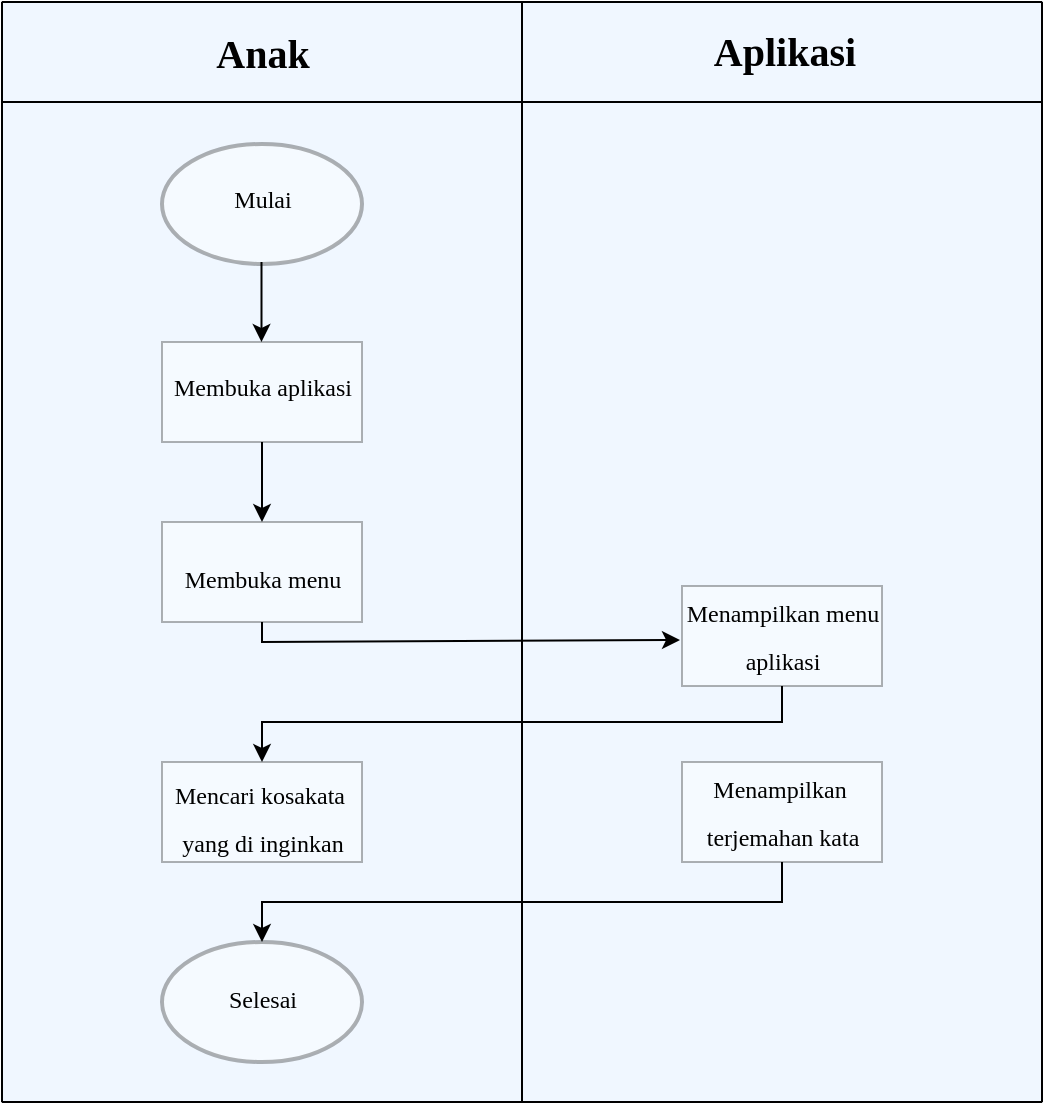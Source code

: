 <mxfile version="16.4.6" type="github">
  <diagram name="Page-1" id="74e2e168-ea6b-b213-b513-2b3c1d86103e">
    <mxGraphModel dx="868" dy="554" grid="1" gridSize="10" guides="1" tooltips="1" connect="1" arrows="1" fold="1" page="1" pageScale="1" pageWidth="1100" pageHeight="850" background="none" math="0" shadow="0">
      <root>
        <mxCell id="0" />
        <mxCell id="1" parent="0" />
        <mxCell id="ebFuIRtEAK3uJzIBjcjf-127" value="" style="group;verticalAlign=middle;fillColor=#cce5ff;strokeColor=#36393d;opacity=30;" vertex="1" connectable="0" parent="1">
          <mxGeometry x="240" y="120" width="520" height="550.0" as="geometry" />
        </mxCell>
        <mxCell id="ebFuIRtEAK3uJzIBjcjf-86" value="" style="endArrow=none;html=1;rounded=0;fontFamily=Times New Roman;fontSize=12;" edge="1" parent="ebFuIRtEAK3uJzIBjcjf-127">
          <mxGeometry width="50" height="50" relative="1" as="geometry">
            <mxPoint as="sourcePoint" />
            <mxPoint x="520" as="targetPoint" />
          </mxGeometry>
        </mxCell>
        <mxCell id="ebFuIRtEAK3uJzIBjcjf-87" value="" style="endArrow=none;html=1;rounded=0;fontFamily=Times New Roman;fontSize=12;" edge="1" parent="ebFuIRtEAK3uJzIBjcjf-127">
          <mxGeometry width="50" height="50" relative="1" as="geometry">
            <mxPoint as="sourcePoint" />
            <mxPoint y="550" as="targetPoint" />
          </mxGeometry>
        </mxCell>
        <mxCell id="ebFuIRtEAK3uJzIBjcjf-88" value="" style="endArrow=none;html=1;rounded=0;fontFamily=Times New Roman;fontSize=12;" edge="1" parent="ebFuIRtEAK3uJzIBjcjf-127">
          <mxGeometry width="50" height="50" relative="1" as="geometry">
            <mxPoint x="520" as="sourcePoint" />
            <mxPoint x="520" y="550" as="targetPoint" />
          </mxGeometry>
        </mxCell>
        <mxCell id="ebFuIRtEAK3uJzIBjcjf-89" value="" style="endArrow=none;html=1;rounded=0;fontFamily=Times New Roman;fontSize=12;verticalAlign=middle;fontColor=default;sketch=0;" edge="1" parent="ebFuIRtEAK3uJzIBjcjf-127">
          <mxGeometry width="50" height="50" relative="1" as="geometry">
            <mxPoint y="550.0" as="sourcePoint" />
            <mxPoint x="520" y="550.0" as="targetPoint" />
          </mxGeometry>
        </mxCell>
        <mxCell id="ebFuIRtEAK3uJzIBjcjf-90" value="" style="endArrow=none;html=1;rounded=0;fontFamily=Times New Roman;fontSize=12;" edge="1" parent="ebFuIRtEAK3uJzIBjcjf-127">
          <mxGeometry width="50" height="50" relative="1" as="geometry">
            <mxPoint x="260" y="1.137e-13" as="sourcePoint" />
            <mxPoint x="260" y="550" as="targetPoint" />
          </mxGeometry>
        </mxCell>
        <mxCell id="ebFuIRtEAK3uJzIBjcjf-91" value="" style="endArrow=none;html=1;rounded=0;fontFamily=Times New Roman;fontSize=12;" edge="1" parent="ebFuIRtEAK3uJzIBjcjf-127">
          <mxGeometry width="50" height="50" relative="1" as="geometry">
            <mxPoint y="50.0" as="sourcePoint" />
            <mxPoint x="520" y="50.0" as="targetPoint" />
          </mxGeometry>
        </mxCell>
        <mxCell id="ebFuIRtEAK3uJzIBjcjf-92" value="Anak" style="text;html=1;resizable=0;autosize=1;align=center;verticalAlign=middle;points=[];fillColor=none;strokeColor=none;rounded=0;fontFamily=Times New Roman;fontSize=20;opacity=30;fontStyle=1" vertex="1" parent="ebFuIRtEAK3uJzIBjcjf-127">
          <mxGeometry x="100" y="10" width="60" height="30" as="geometry" />
        </mxCell>
        <mxCell id="ebFuIRtEAK3uJzIBjcjf-93" value="Aplikasi" style="text;html=1;resizable=0;autosize=1;align=center;verticalAlign=middle;points=[];fillColor=none;strokeColor=none;rounded=0;fontFamily=Times New Roman;fontSize=20;opacity=30;fontStyle=1" vertex="1" parent="ebFuIRtEAK3uJzIBjcjf-127">
          <mxGeometry x="346" y="9" width="90" height="30" as="geometry" />
        </mxCell>
        <mxCell id="ebFuIRtEAK3uJzIBjcjf-94" value="" style="strokeWidth=2;html=1;shape=mxgraph.flowchart.start_1;whiteSpace=wrap;fontFamily=Times New Roman;fontSize=20;opacity=30;verticalAlign=middle;sketch=0;" vertex="1" parent="ebFuIRtEAK3uJzIBjcjf-127">
          <mxGeometry x="80" y="71" width="100" height="60" as="geometry" />
        </mxCell>
        <mxCell id="ebFuIRtEAK3uJzIBjcjf-95" value="&lt;span style=&quot;font-weight: normal&quot;&gt;&lt;font style=&quot;font-size: 12px&quot;&gt;Mulai&lt;/font&gt;&lt;/span&gt;" style="text;html=1;resizable=0;autosize=1;align=center;verticalAlign=middle;points=[];rounded=0;fontFamily=Times New Roman;fontSize=20;opacity=30;fontStyle=1;sketch=0;" vertex="1" parent="ebFuIRtEAK3uJzIBjcjf-127">
          <mxGeometry x="110" y="80" width="40" height="30" as="geometry" />
        </mxCell>
        <mxCell id="ebFuIRtEAK3uJzIBjcjf-99" value="" style="strokeWidth=2;html=1;shape=mxgraph.flowchart.start_1;whiteSpace=wrap;fontFamily=Times New Roman;fontSize=20;opacity=30;verticalAlign=middle;sketch=0;" vertex="1" parent="ebFuIRtEAK3uJzIBjcjf-127">
          <mxGeometry x="80" y="470" width="100" height="60" as="geometry" />
        </mxCell>
        <mxCell id="ebFuIRtEAK3uJzIBjcjf-104" value="" style="endArrow=classic;html=1;rounded=0;fontFamily=Times New Roman;fontSize=12;exitX=0.5;exitY=1;exitDx=0;exitDy=0;entryX=0.5;entryY=0;entryDx=0;entryDy=0;verticalAlign=middle;fontColor=default;sketch=0;" edge="1" parent="ebFuIRtEAK3uJzIBjcjf-127">
          <mxGeometry width="50" height="50" relative="1" as="geometry">
            <mxPoint x="130" y="220" as="sourcePoint" />
            <mxPoint x="130" y="260" as="targetPoint" />
          </mxGeometry>
        </mxCell>
        <mxCell id="ebFuIRtEAK3uJzIBjcjf-105" value="" style="endArrow=classic;html=1;rounded=0;fontFamily=Times New Roman;fontSize=12;exitX=0.5;exitY=1;exitDx=0;exitDy=0;entryX=0.5;entryY=0;entryDx=0;entryDy=0;verticalAlign=middle;fontColor=default;sketch=0;" edge="1" parent="ebFuIRtEAK3uJzIBjcjf-127">
          <mxGeometry width="50" height="50" relative="1" as="geometry">
            <mxPoint x="129.75" y="130.0" as="sourcePoint" />
            <mxPoint x="129.75" y="170.0" as="targetPoint" />
          </mxGeometry>
        </mxCell>
        <mxCell id="ebFuIRtEAK3uJzIBjcjf-107" value="" style="rounded=0;whiteSpace=wrap;html=1;fontFamily=Times New Roman;fontSize=12;opacity=30;" vertex="1" parent="ebFuIRtEAK3uJzIBjcjf-127">
          <mxGeometry x="80" y="170" width="100" height="50" as="geometry" />
        </mxCell>
        <mxCell id="ebFuIRtEAK3uJzIBjcjf-108" value="" style="rounded=0;whiteSpace=wrap;html=1;fontFamily=Times New Roman;fontSize=12;opacity=30;" vertex="1" parent="ebFuIRtEAK3uJzIBjcjf-127">
          <mxGeometry x="80" y="260" width="100" height="50" as="geometry" />
        </mxCell>
        <mxCell id="ebFuIRtEAK3uJzIBjcjf-109" value="" style="rounded=0;whiteSpace=wrap;html=1;fontFamily=Times New Roman;fontSize=12;opacity=30;" vertex="1" parent="ebFuIRtEAK3uJzIBjcjf-127">
          <mxGeometry x="80" y="380" width="100" height="50" as="geometry" />
        </mxCell>
        <mxCell id="ebFuIRtEAK3uJzIBjcjf-110" value="" style="endArrow=classic;html=1;rounded=0;fontFamily=Times New Roman;fontSize=12;exitX=0.5;exitY=1;exitDx=0;exitDy=0;verticalAlign=middle;fontColor=default;sketch=0;" edge="1" parent="ebFuIRtEAK3uJzIBjcjf-127">
          <mxGeometry width="50" height="50" relative="1" as="geometry">
            <mxPoint x="130" y="310" as="sourcePoint" />
            <mxPoint x="339" y="319" as="targetPoint" />
            <Array as="points">
              <mxPoint x="130" y="320" />
            </Array>
          </mxGeometry>
        </mxCell>
        <mxCell id="ebFuIRtEAK3uJzIBjcjf-112" value="" style="rounded=0;whiteSpace=wrap;html=1;fontFamily=Times New Roman;fontSize=12;opacity=30;" vertex="1" parent="ebFuIRtEAK3uJzIBjcjf-127">
          <mxGeometry x="340" y="380" width="100" height="50" as="geometry" />
        </mxCell>
        <mxCell id="ebFuIRtEAK3uJzIBjcjf-113" value="&lt;span style=&quot;font-weight: normal&quot;&gt;&lt;font style=&quot;font-size: 12px&quot;&gt;Membuka aplikasi&lt;/font&gt;&lt;/span&gt;" style="text;html=1;resizable=0;autosize=1;align=center;verticalAlign=middle;points=[];rounded=0;fontFamily=Times New Roman;fontSize=20;opacity=30;fontStyle=1;sketch=0;" vertex="1" parent="ebFuIRtEAK3uJzIBjcjf-127">
          <mxGeometry x="80" y="174" width="100" height="30" as="geometry" />
        </mxCell>
        <mxCell id="ebFuIRtEAK3uJzIBjcjf-114" value="&lt;span style=&quot;font-weight: normal&quot;&gt;&lt;font style=&quot;font-size: 12px&quot;&gt;Membuka menu&lt;/font&gt;&lt;/span&gt;" style="text;html=1;resizable=0;autosize=1;align=center;verticalAlign=middle;points=[];rounded=0;fontFamily=Times New Roman;fontSize=20;opacity=30;fontStyle=1;sketch=0;" vertex="1" parent="ebFuIRtEAK3uJzIBjcjf-127">
          <mxGeometry x="85" y="270" width="90" height="30" as="geometry" />
        </mxCell>
        <mxCell id="ebFuIRtEAK3uJzIBjcjf-115" value="&lt;span style=&quot;font-weight: normal&quot;&gt;&lt;font style=&quot;font-size: 12px&quot;&gt;Mencari kosakata&amp;nbsp;&lt;br&gt;yang di inginkan&lt;br&gt;&lt;br&gt;&lt;/font&gt;&lt;/span&gt;" style="text;html=1;resizable=0;autosize=1;align=center;verticalAlign=middle;points=[];rounded=0;fontFamily=Times New Roman;fontSize=20;opacity=30;fontStyle=1;sketch=0;spacing=1;spacingTop=13;" vertex="1" parent="ebFuIRtEAK3uJzIBjcjf-127">
          <mxGeometry x="75" y="360" width="110" height="100" as="geometry" />
        </mxCell>
        <mxCell id="ebFuIRtEAK3uJzIBjcjf-116" value="&lt;span style=&quot;font-weight: normal&quot;&gt;&lt;font style=&quot;font-size: 12px&quot;&gt;Selesai&lt;br&gt;&lt;br&gt;&lt;/font&gt;&lt;/span&gt;" style="text;html=1;resizable=0;autosize=1;align=center;verticalAlign=middle;points=[];rounded=0;fontFamily=Times New Roman;fontSize=20;opacity=30;fontStyle=1;sketch=0;spacing=1;spacingTop=13;" vertex="1" parent="ebFuIRtEAK3uJzIBjcjf-127">
          <mxGeometry x="105" y="465" width="50" height="70" as="geometry" />
        </mxCell>
        <mxCell id="ebFuIRtEAK3uJzIBjcjf-118" value="&lt;span style=&quot;font-weight: normal&quot;&gt;&lt;font style=&quot;font-size: 12px&quot;&gt;Menampilkan&amp;nbsp;&lt;br&gt;terjemahan kata&lt;br&gt;&lt;br&gt;&lt;br&gt;&lt;/font&gt;&lt;/span&gt;" style="text;html=1;resizable=0;autosize=1;align=center;verticalAlign=middle;points=[];rounded=0;fontFamily=Times New Roman;fontSize=20;opacity=30;fontStyle=1;sketch=0;" vertex="1" parent="ebFuIRtEAK3uJzIBjcjf-127">
          <mxGeometry x="345" y="371" width="90" height="110" as="geometry" />
        </mxCell>
        <mxCell id="ebFuIRtEAK3uJzIBjcjf-111" value="" style="rounded=0;whiteSpace=wrap;html=1;fontFamily=Times New Roman;fontSize=12;opacity=30;" vertex="1" parent="ebFuIRtEAK3uJzIBjcjf-127">
          <mxGeometry x="340" y="292" width="100" height="50" as="geometry" />
        </mxCell>
        <mxCell id="ebFuIRtEAK3uJzIBjcjf-117" value="&lt;span style=&quot;font-weight: normal&quot;&gt;&lt;font style=&quot;font-size: 12px&quot;&gt;Menampilkan menu&lt;br&gt;aplikasi&lt;br&gt;&lt;br&gt;&lt;/font&gt;&lt;/span&gt;" style="text;html=1;resizable=0;autosize=1;align=center;verticalAlign=middle;points=[];rounded=0;fontFamily=Times New Roman;fontSize=20;opacity=30;fontStyle=1;sketch=0;" vertex="1" parent="ebFuIRtEAK3uJzIBjcjf-127">
          <mxGeometry x="335" y="281" width="110" height="90" as="geometry" />
        </mxCell>
        <mxCell id="ebFuIRtEAK3uJzIBjcjf-122" value="" style="endArrow=classic;html=1;rounded=0;sketch=0;fontFamily=Times New Roman;fontSize=12;fontColor=default;exitX=0.5;exitY=1;exitDx=0;exitDy=0;entryX=0.5;entryY=0;entryDx=0;entryDy=0;" edge="1" parent="ebFuIRtEAK3uJzIBjcjf-127" source="ebFuIRtEAK3uJzIBjcjf-111" target="ebFuIRtEAK3uJzIBjcjf-109">
          <mxGeometry width="50" height="50" relative="1" as="geometry">
            <mxPoint x="130" y="420" as="sourcePoint" />
            <mxPoint x="200" y="370" as="targetPoint" />
            <Array as="points">
              <mxPoint x="390" y="360" />
              <mxPoint x="130" y="360" />
            </Array>
          </mxGeometry>
        </mxCell>
        <mxCell id="ebFuIRtEAK3uJzIBjcjf-126" value="" style="endArrow=classic;html=1;rounded=0;sketch=0;fontFamily=Times New Roman;fontSize=12;fontColor=default;exitX=0.5;exitY=1;exitDx=0;exitDy=0;entryX=0.5;entryY=0;entryDx=0;entryDy=0;entryPerimeter=0;" edge="1" parent="ebFuIRtEAK3uJzIBjcjf-127" source="ebFuIRtEAK3uJzIBjcjf-112" target="ebFuIRtEAK3uJzIBjcjf-99">
          <mxGeometry width="50" height="50" relative="1" as="geometry">
            <mxPoint x="210" y="490" as="sourcePoint" />
            <mxPoint x="260" y="440" as="targetPoint" />
            <Array as="points">
              <mxPoint x="390" y="450" />
              <mxPoint x="130" y="450" />
            </Array>
          </mxGeometry>
        </mxCell>
      </root>
    </mxGraphModel>
  </diagram>
</mxfile>
